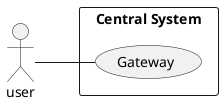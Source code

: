 @startuml
left to right direction
actor user
rectangle "Central System" {
  user -- (Gateway)

}
@enduml